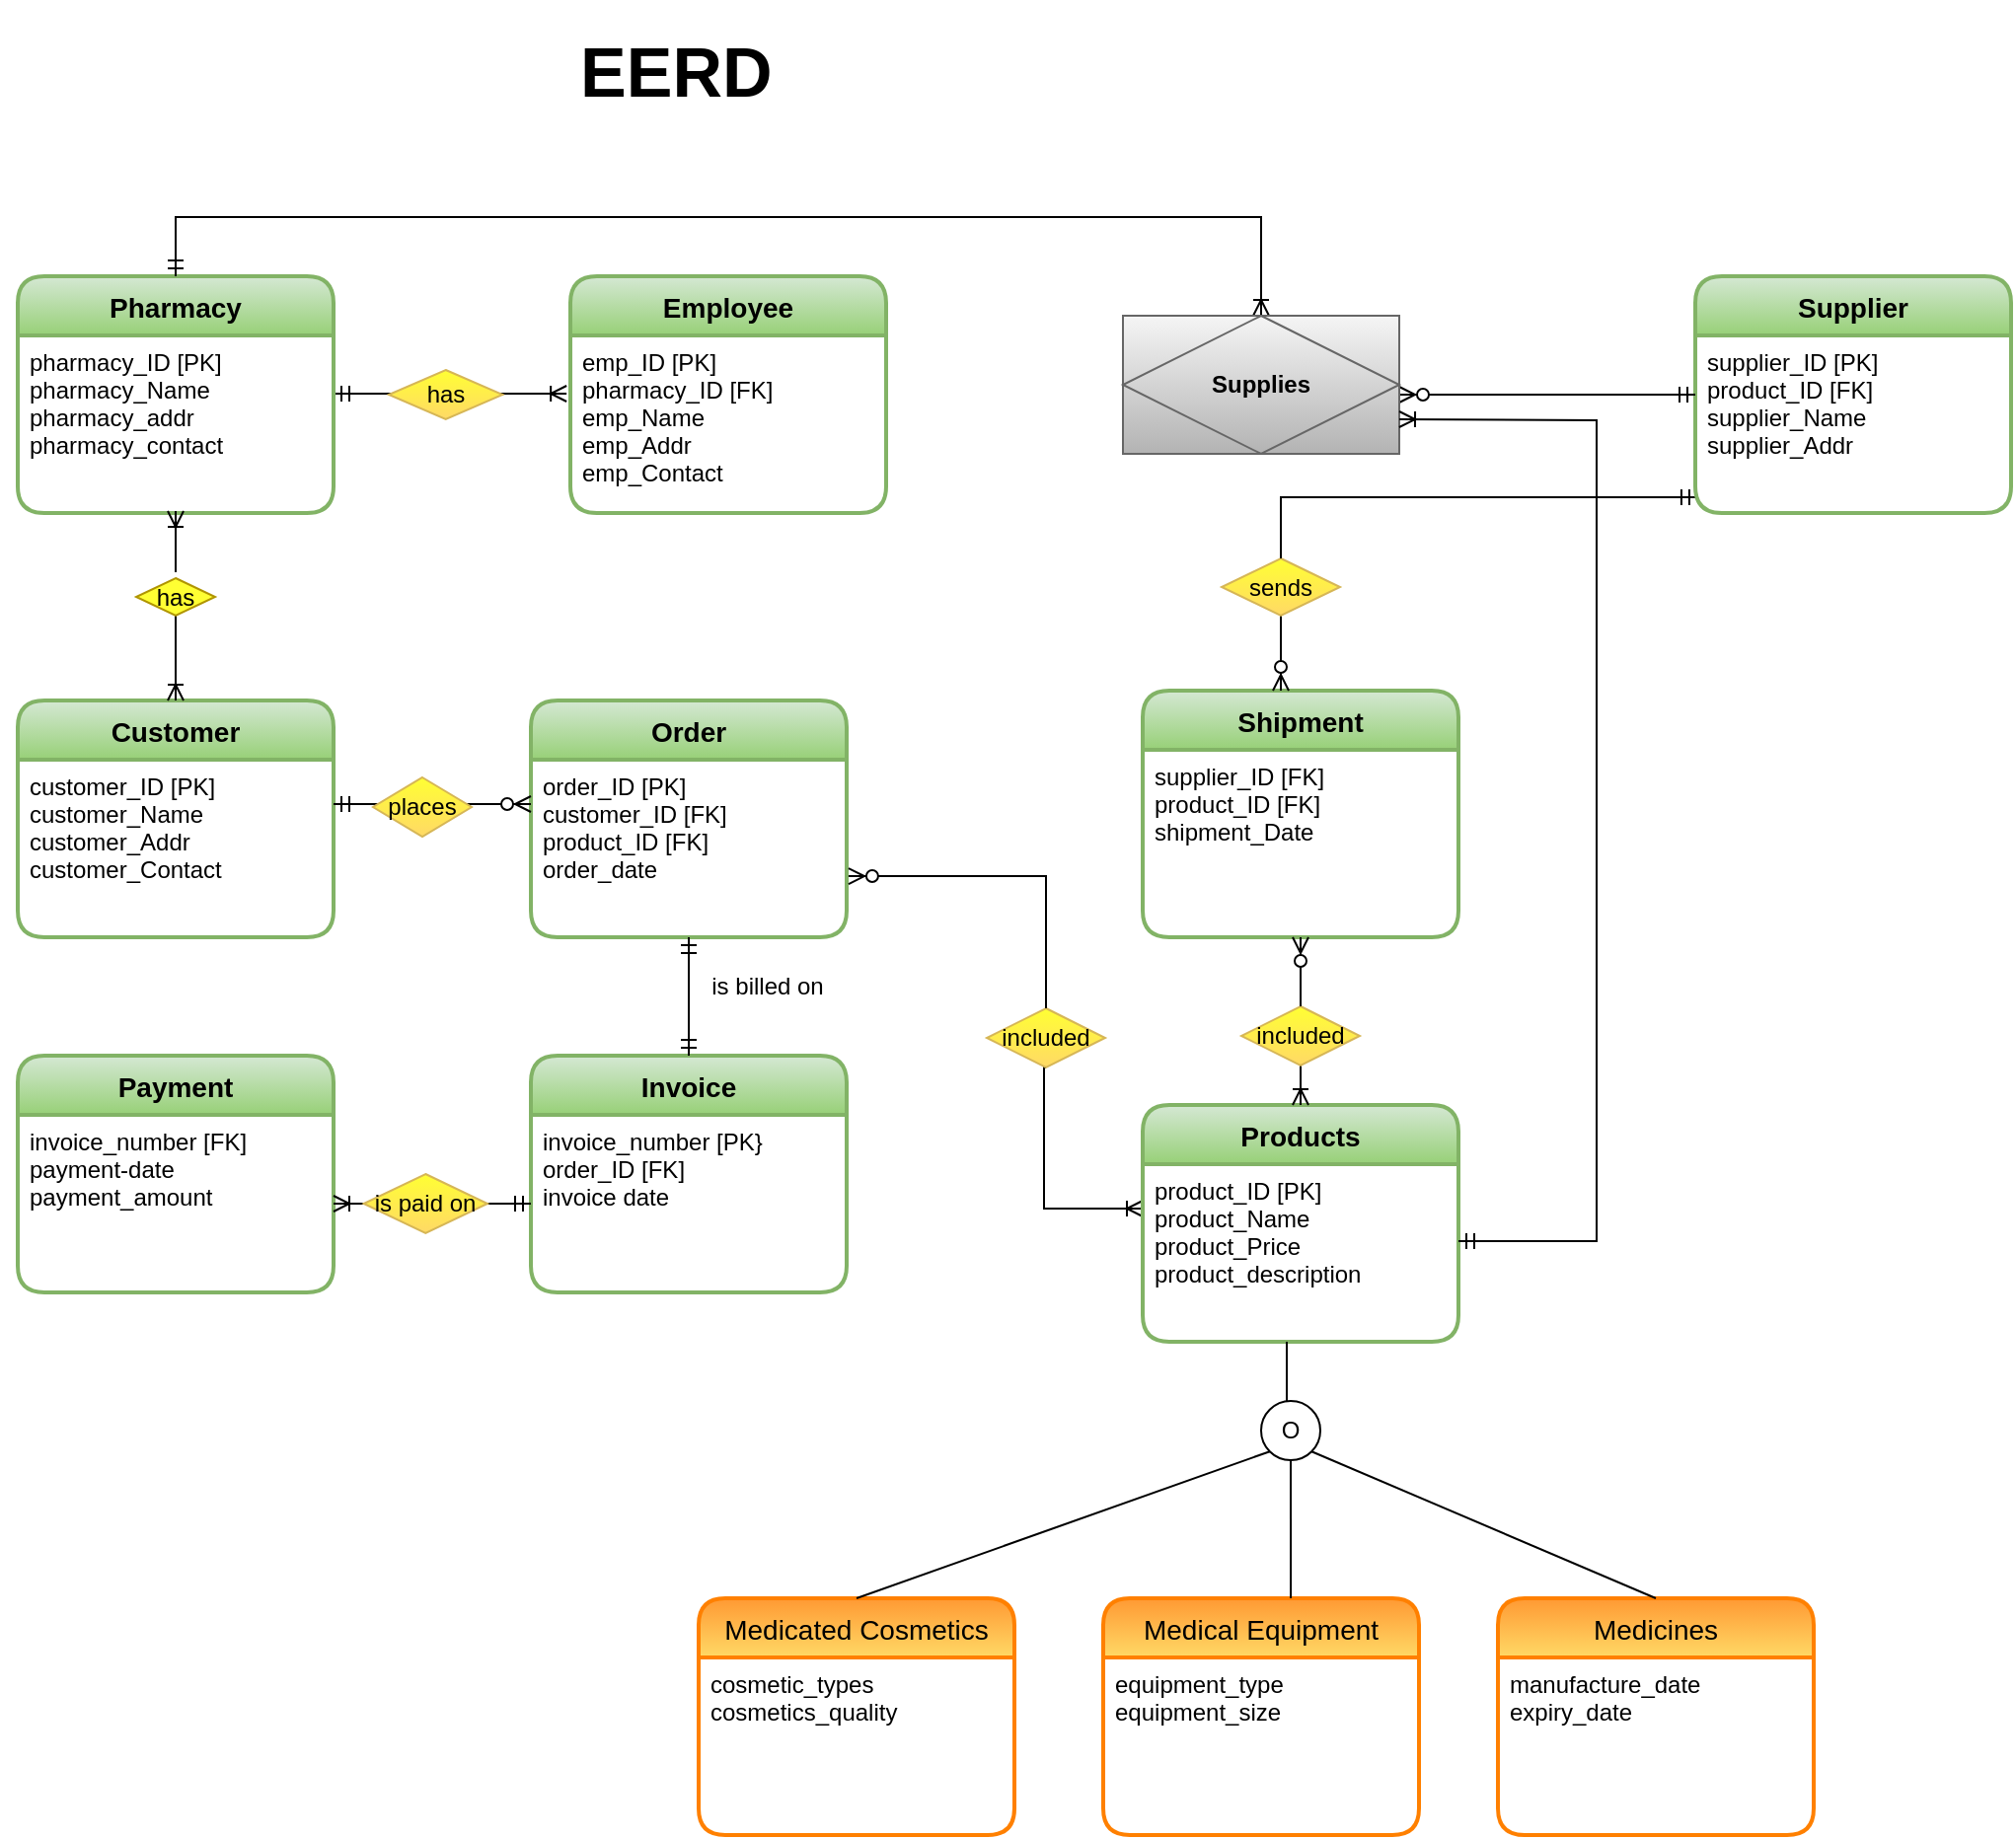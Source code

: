 <mxfile version="19.0.2" type="device"><diagram id="OstsESq_LBAc15XzKBE0" name="Page-1"><mxGraphModel dx="868" dy="460" grid="1" gridSize="10" guides="1" tooltips="1" connect="1" arrows="1" fold="1" page="1" pageScale="1" pageWidth="850" pageHeight="1100" math="0" shadow="0"><root><mxCell id="0"/><mxCell id="1" parent="0"/><mxCell id="mBW2v91sfHqVmB2cp0nP-24" value="" style="fontSize=12;html=1;endArrow=ERoneToMany;startArrow=ERmandOne;rounded=0;exitX=1;exitY=0.333;exitDx=0;exitDy=0;exitPerimeter=0;entryX=-0.012;entryY=0.333;entryDx=0;entryDy=0;entryPerimeter=0;" edge="1" parent="1"><mxGeometry width="100" height="100" relative="1" as="geometry"><mxPoint x="510" y="229.5" as="sourcePoint"/><mxPoint x="628.08" y="229.5" as="targetPoint"/><Array as="points"/></mxGeometry></mxCell><mxCell id="AjTF30WGyAITE8MM43f4-4" value="Employee" style="swimlane;childLayout=stackLayout;horizontal=1;startSize=30;horizontalStack=0;rounded=1;fontSize=14;fontStyle=1;strokeWidth=2;resizeParent=0;resizeLast=1;shadow=0;dashed=0;align=center;fillColor=#d5e8d4;strokeColor=#82b366;gradientColor=#97d077;" parent="1" vertex="1"><mxGeometry x="630" y="170" width="160" height="120" as="geometry"/></mxCell><mxCell id="AjTF30WGyAITE8MM43f4-5" value="emp_ID [PK]&#10;pharmacy_ID [FK]&#10;emp_Name&#10;emp_Addr&#10;emp_Contact&#10;" style="align=left;strokeColor=none;fillColor=none;spacingLeft=4;fontSize=12;verticalAlign=top;resizable=0;rotatable=0;part=1;" parent="AjTF30WGyAITE8MM43f4-4" vertex="1"><mxGeometry y="30" width="160" height="90" as="geometry"/></mxCell><mxCell id="AjTF30WGyAITE8MM43f4-13" value="Shipment" style="swimlane;childLayout=stackLayout;horizontal=1;startSize=30;horizontalStack=0;rounded=1;fontSize=14;fontStyle=1;strokeWidth=2;resizeParent=0;resizeLast=1;shadow=0;dashed=0;align=center;fillColor=#d5e8d4;strokeColor=#82b366;gradientColor=#97d077;" parent="1" vertex="1"><mxGeometry x="920" y="380" width="160" height="125" as="geometry"/></mxCell><mxCell id="AjTF30WGyAITE8MM43f4-14" value="supplier_ID [FK]&#10;product_ID [FK]&#10;shipment_Date" style="align=left;strokeColor=none;fillColor=none;spacingLeft=4;fontSize=12;verticalAlign=top;resizable=0;rotatable=0;part=1;" parent="AjTF30WGyAITE8MM43f4-13" vertex="1"><mxGeometry y="30" width="160" height="95" as="geometry"/></mxCell><mxCell id="AjTF30WGyAITE8MM43f4-15" value="Order" style="swimlane;childLayout=stackLayout;horizontal=1;startSize=30;horizontalStack=0;rounded=1;fontSize=14;fontStyle=1;strokeWidth=2;resizeParent=0;resizeLast=1;shadow=0;dashed=0;align=center;fillColor=#d5e8d4;strokeColor=#82b366;gradientColor=#97d077;" parent="1" vertex="1"><mxGeometry x="610" y="385" width="160" height="120" as="geometry"/></mxCell><mxCell id="AjTF30WGyAITE8MM43f4-16" value="order_ID [PK]&#10;customer_ID [FK]&#10;product_ID [FK]&#10;order_date" style="align=left;strokeColor=none;fillColor=none;spacingLeft=4;fontSize=12;verticalAlign=top;resizable=0;rotatable=0;part=1;" parent="AjTF30WGyAITE8MM43f4-15" vertex="1"><mxGeometry y="30" width="160" height="90" as="geometry"/></mxCell><mxCell id="AjTF30WGyAITE8MM43f4-20" value="" style="fontSize=12;html=1;endArrow=ERzeroToMany;startArrow=none;rounded=0;exitX=0.5;exitY=1;exitDx=0;exitDy=0;" parent="1" source="AjTF30WGyAITE8MM43f4-27" edge="1"><mxGeometry width="100" height="100" relative="1" as="geometry"><mxPoint x="990" y="322.5" as="sourcePoint"/><mxPoint x="990" y="380" as="targetPoint"/></mxGeometry></mxCell><mxCell id="AjTF30WGyAITE8MM43f4-22" value="" style="fontSize=12;html=1;endArrow=ERoneToMany;startArrow=none;rounded=0;edgeStyle=orthogonalEdgeStyle;exitX=0.5;exitY=1;exitDx=0;exitDy=0;entryX=0;entryY=0.25;entryDx=0;entryDy=0;" parent="1" source="AjTF30WGyAITE8MM43f4-66" target="AjTF30WGyAITE8MM43f4-47" edge="1"><mxGeometry width="100" height="100" relative="1" as="geometry"><mxPoint x="750" y="460" as="sourcePoint"/><mxPoint x="890" y="640" as="targetPoint"/><Array as="points"><mxPoint x="870" y="643"/></Array></mxGeometry></mxCell><mxCell id="AjTF30WGyAITE8MM43f4-34" value="Customer" style="swimlane;childLayout=stackLayout;horizontal=1;startSize=30;horizontalStack=0;rounded=1;fontSize=14;fontStyle=1;strokeWidth=2;resizeParent=0;resizeLast=1;shadow=0;dashed=0;align=center;fillColor=#d5e8d4;gradientColor=#97d077;strokeColor=#82b366;" parent="1" vertex="1"><mxGeometry x="350" y="385" width="160" height="120" as="geometry"/></mxCell><mxCell id="AjTF30WGyAITE8MM43f4-35" value="customer_ID [PK]&#10;customer_Name&#10;customer_Addr&#10;customer_Contact" style="align=left;strokeColor=none;fillColor=none;spacingLeft=4;fontSize=12;verticalAlign=top;resizable=0;rotatable=0;part=1;" parent="AjTF30WGyAITE8MM43f4-34" vertex="1"><mxGeometry y="30" width="160" height="90" as="geometry"/></mxCell><mxCell id="AjTF30WGyAITE8MM43f4-27" value="sends" style="shape=rhombus;perimeter=rhombusPerimeter;whiteSpace=wrap;html=1;align=center;fillColor=#FFFF33;strokeColor=#d6b656;gradientColor=#ffd966;" parent="1" vertex="1"><mxGeometry x="960" y="313" width="60" height="29" as="geometry"/></mxCell><mxCell id="AjTF30WGyAITE8MM43f4-45" value="" style="fontSize=12;html=1;endArrow=none;startArrow=ERmandOne;rounded=0;exitX=0.006;exitY=0.911;exitDx=0;exitDy=0;entryX=0.5;entryY=0;entryDx=0;entryDy=0;exitPerimeter=0;" parent="1" source="mBW2v91sfHqVmB2cp0nP-26" target="AjTF30WGyAITE8MM43f4-27" edge="1"><mxGeometry width="100" height="100" relative="1" as="geometry"><mxPoint x="990" y="290" as="sourcePoint"/><mxPoint x="980" y="280" as="targetPoint"/><Array as="points"><mxPoint x="990" y="282"/></Array></mxGeometry></mxCell><mxCell id="AjTF30WGyAITE8MM43f4-46" value="Products" style="swimlane;childLayout=stackLayout;horizontal=1;startSize=30;horizontalStack=0;rounded=1;fontSize=14;fontStyle=1;strokeWidth=2;resizeParent=0;resizeLast=1;shadow=0;dashed=0;align=center;fillColor=#d5e8d4;strokeColor=#82b366;gradientColor=#97d077;" parent="1" vertex="1"><mxGeometry x="920" y="590" width="160" height="120" as="geometry"/></mxCell><mxCell id="AjTF30WGyAITE8MM43f4-47" value="product_ID [PK]&#10;product_Name&#10;product_Price&#10;product_description" style="align=left;strokeColor=none;fillColor=none;spacingLeft=4;fontSize=12;verticalAlign=top;resizable=0;rotatable=0;part=1;" parent="AjTF30WGyAITE8MM43f4-46" vertex="1"><mxGeometry y="30" width="160" height="90" as="geometry"/></mxCell><mxCell id="AjTF30WGyAITE8MM43f4-58" value="" style="fontSize=12;html=1;endArrow=ERzeroToMany;startArrow=ERmandOne;rounded=0;entryX=0;entryY=0.25;entryDx=0;entryDy=0;exitX=1;exitY=0.25;exitDx=0;exitDy=0;" parent="1" source="AjTF30WGyAITE8MM43f4-35" target="AjTF30WGyAITE8MM43f4-16" edge="1"><mxGeometry width="100" height="100" relative="1" as="geometry"><mxPoint x="505" y="474" as="sourcePoint"/><mxPoint x="605" y="374" as="targetPoint"/></mxGeometry></mxCell><mxCell id="AjTF30WGyAITE8MM43f4-56" value="places" style="shape=rhombus;perimeter=rhombusPerimeter;whiteSpace=wrap;html=1;align=center;rotation=0;fillColor=#FFFF33;strokeColor=#d6b656;gradientColor=#ffd966;strokeWidth=1;perimeterSpacing=1;" parent="1" vertex="1"><mxGeometry x="530" y="424" width="50" height="30" as="geometry"/></mxCell><mxCell id="AjTF30WGyAITE8MM43f4-66" value="included" style="shape=rhombus;perimeter=rhombusPerimeter;whiteSpace=wrap;html=1;align=center;fillColor=#FFFF33;strokeColor=#d6b656;gradientColor=#ffd966;" parent="1" vertex="1"><mxGeometry x="841" y="541" width="60" height="30" as="geometry"/></mxCell><mxCell id="AjTF30WGyAITE8MM43f4-67" value="" style="fontSize=12;html=1;endArrow=none;startArrow=ERzeroToMany;rounded=0;edgeStyle=orthogonalEdgeStyle;exitX=1.006;exitY=0.656;exitDx=0;exitDy=0;exitPerimeter=0;entryX=0.5;entryY=0;entryDx=0;entryDy=0;" parent="1" source="AjTF30WGyAITE8MM43f4-16" target="AjTF30WGyAITE8MM43f4-66" edge="1"><mxGeometry width="100" height="100" relative="1" as="geometry"><mxPoint x="770.96" y="420.04" as="sourcePoint"/><mxPoint x="920" y="642.5" as="targetPoint"/><Array as="points"/></mxGeometry></mxCell><mxCell id="AjTF30WGyAITE8MM43f4-69" value="" style="fontSize=12;html=1;endArrow=ERoneToMany;startArrow=none;rounded=0;exitX=0.5;exitY=1;exitDx=0;exitDy=0;entryX=0.5;entryY=0;entryDx=0;entryDy=0;" parent="1" source="AjTF30WGyAITE8MM43f4-68" target="AjTF30WGyAITE8MM43f4-46" edge="1"><mxGeometry width="100" height="100" relative="1" as="geometry"><mxPoint x="820" y="660" as="sourcePoint"/><mxPoint x="920" y="560" as="targetPoint"/></mxGeometry></mxCell><mxCell id="AjTF30WGyAITE8MM43f4-68" value="included" style="shape=rhombus;perimeter=rhombusPerimeter;whiteSpace=wrap;html=1;align=center;fillColor=#FFFF33;strokeColor=#d6b656;gradientColor=#ffd966;" parent="1" vertex="1"><mxGeometry x="970" y="540" width="60" height="30" as="geometry"/></mxCell><mxCell id="AjTF30WGyAITE8MM43f4-70" value="" style="fontSize=12;html=1;endArrow=none;startArrow=ERzeroToMany;rounded=0;exitX=0.5;exitY=1;exitDx=0;exitDy=0;entryX=0.5;entryY=0;entryDx=0;entryDy=0;" parent="1" source="AjTF30WGyAITE8MM43f4-14" target="AjTF30WGyAITE8MM43f4-68" edge="1"><mxGeometry width="100" height="100" relative="1" as="geometry"><mxPoint x="1000" y="505" as="sourcePoint"/><mxPoint x="1000" y="590" as="targetPoint"/></mxGeometry></mxCell><mxCell id="AjTF30WGyAITE8MM43f4-77" value="Medicated Cosmetics" style="swimlane;childLayout=stackLayout;horizontal=1;startSize=30;horizontalStack=0;rounded=1;fontSize=14;fontStyle=0;strokeWidth=2;resizeParent=0;resizeLast=1;shadow=0;dashed=0;align=center;fillColor=#FF9933;strokeColor=#FF8000;gradientColor=#ffd966;" parent="1" vertex="1"><mxGeometry x="695" y="840" width="160" height="120" as="geometry"/></mxCell><mxCell id="AjTF30WGyAITE8MM43f4-78" value="cosmetic_types&#10;cosmetics_quality" style="align=left;strokeColor=none;fillColor=none;spacingLeft=4;fontSize=12;verticalAlign=top;resizable=0;rotatable=0;part=1;" parent="AjTF30WGyAITE8MM43f4-77" vertex="1"><mxGeometry y="30" width="160" height="90" as="geometry"/></mxCell><mxCell id="AjTF30WGyAITE8MM43f4-79" value="Medical Equipment" style="swimlane;childLayout=stackLayout;horizontal=1;startSize=30;horizontalStack=0;rounded=1;fontSize=14;fontStyle=0;strokeWidth=2;resizeParent=0;resizeLast=1;shadow=0;dashed=0;align=center;fillColor=#FF9933;strokeColor=#FF8000;gradientColor=#ffd966;" parent="1" vertex="1"><mxGeometry x="900" y="840" width="160" height="120" as="geometry"/></mxCell><mxCell id="AjTF30WGyAITE8MM43f4-80" value="equipment_type&#10;equipment_size&#10;&#10;" style="align=left;strokeColor=none;fillColor=none;spacingLeft=4;fontSize=12;verticalAlign=top;resizable=0;rotatable=0;part=1;" parent="AjTF30WGyAITE8MM43f4-79" vertex="1"><mxGeometry y="30" width="160" height="90" as="geometry"/></mxCell><mxCell id="AjTF30WGyAITE8MM43f4-81" value="Medicines" style="swimlane;childLayout=stackLayout;horizontal=1;startSize=30;horizontalStack=0;rounded=1;fontSize=14;fontStyle=0;strokeWidth=2;resizeParent=0;resizeLast=1;shadow=0;dashed=0;align=center;fillColor=#FF9933;strokeColor=#FF8000;gradientColor=#ffd966;" parent="1" vertex="1"><mxGeometry x="1100" y="840" width="160" height="120" as="geometry"/></mxCell><mxCell id="AjTF30WGyAITE8MM43f4-82" value="manufacture_date&#10;expiry_date" style="align=left;strokeColor=none;fillColor=none;spacingLeft=4;fontSize=12;verticalAlign=top;resizable=0;rotatable=0;part=1;" parent="AjTF30WGyAITE8MM43f4-81" vertex="1"><mxGeometry y="30" width="160" height="90" as="geometry"/></mxCell><mxCell id="AjTF30WGyAITE8MM43f4-84" value="" style="endArrow=none;html=1;rounded=0;" parent="1" edge="1"><mxGeometry width="50" height="50" relative="1" as="geometry"><mxPoint x="993" y="740" as="sourcePoint"/><mxPoint x="993" y="710" as="targetPoint"/></mxGeometry></mxCell><mxCell id="AjTF30WGyAITE8MM43f4-85" value="O" style="ellipse;whiteSpace=wrap;html=1;aspect=fixed;strokeWidth=1;" parent="1" vertex="1"><mxGeometry x="980" y="740" width="30" height="30" as="geometry"/></mxCell><mxCell id="AjTF30WGyAITE8MM43f4-87" value="" style="endArrow=none;html=1;rounded=0;entryX=0;entryY=1;entryDx=0;entryDy=0;exitX=0.5;exitY=0;exitDx=0;exitDy=0;" parent="1" source="AjTF30WGyAITE8MM43f4-77" target="AjTF30WGyAITE8MM43f4-85" edge="1"><mxGeometry width="50" height="50" relative="1" as="geometry"><mxPoint x="780" y="840" as="sourcePoint"/><mxPoint x="850" y="750" as="targetPoint"/></mxGeometry></mxCell><mxCell id="AjTF30WGyAITE8MM43f4-88" value="" style="endArrow=none;html=1;rounded=0;exitX=0.594;exitY=0;exitDx=0;exitDy=0;exitPerimeter=0;entryX=0.5;entryY=1;entryDx=0;entryDy=0;" parent="1" source="AjTF30WGyAITE8MM43f4-79" target="AjTF30WGyAITE8MM43f4-85" edge="1"><mxGeometry width="50" height="50" relative="1" as="geometry"><mxPoint x="800" y="800" as="sourcePoint"/><mxPoint x="990" y="770" as="targetPoint"/></mxGeometry></mxCell><mxCell id="AjTF30WGyAITE8MM43f4-89" value="" style="endArrow=none;html=1;rounded=0;exitX=0.5;exitY=0;exitDx=0;exitDy=0;entryX=1;entryY=1;entryDx=0;entryDy=0;" parent="1" source="AjTF30WGyAITE8MM43f4-81" target="AjTF30WGyAITE8MM43f4-85" edge="1"><mxGeometry width="50" height="50" relative="1" as="geometry"><mxPoint x="800" y="800" as="sourcePoint"/><mxPoint x="850" y="750" as="targetPoint"/></mxGeometry></mxCell><mxCell id="AjTF30WGyAITE8MM43f4-93" value="&lt;h1&gt;&lt;font style=&quot;font-size: 35px;&quot;&gt;EERD&lt;/font&gt;&lt;/h1&gt;" style="text;html=1;strokeColor=none;fillColor=none;spacing=5;spacingTop=-20;whiteSpace=wrap;overflow=hidden;rounded=0;" parent="1" vertex="1"><mxGeometry x="630" y="40" width="140" height="60" as="geometry"/></mxCell><mxCell id="mBW2v91sfHqVmB2cp0nP-1" value="Pharmacy" style="swimlane;childLayout=stackLayout;horizontal=1;startSize=30;horizontalStack=0;rounded=1;fontSize=14;fontStyle=1;strokeWidth=2;resizeParent=0;resizeLast=1;shadow=0;dashed=0;align=center;fillColor=#d5e8d4;strokeColor=#82b366;gradientColor=#97d077;" vertex="1" parent="1"><mxGeometry x="350" y="170" width="160" height="120" as="geometry"/></mxCell><mxCell id="mBW2v91sfHqVmB2cp0nP-2" value="pharmacy_ID [PK]&#10;pharmacy_Name&#10;pharmacy_addr&#10;pharmacy_contact&#10;&#10;" style="align=left;strokeColor=none;fillColor=none;spacingLeft=4;fontSize=12;verticalAlign=top;resizable=0;rotatable=0;part=1;" vertex="1" parent="mBW2v91sfHqVmB2cp0nP-1"><mxGeometry y="30" width="160" height="90" as="geometry"/></mxCell><mxCell id="mBW2v91sfHqVmB2cp0nP-7" value="" style="fontSize=12;html=1;endArrow=ERoneToMany;startArrow=none;rounded=0;entryX=0.5;entryY=1;entryDx=0;entryDy=0;exitX=0.5;exitY=0;exitDx=0;exitDy=0;" edge="1" parent="1"><mxGeometry width="100" height="100" relative="1" as="geometry"><mxPoint x="430" y="320" as="sourcePoint"/><mxPoint x="430" y="289" as="targetPoint"/></mxGeometry></mxCell><mxCell id="mBW2v91sfHqVmB2cp0nP-9" value="" style="fontSize=12;html=1;endArrow=none;startArrow=ERoneToMany;rounded=0;exitX=0.5;exitY=0;exitDx=0;exitDy=0;" edge="1" parent="1" source="AjTF30WGyAITE8MM43f4-34"><mxGeometry width="100" height="100" relative="1" as="geometry"><mxPoint x="429.5" y="361" as="sourcePoint"/><mxPoint x="430" y="340" as="targetPoint"/></mxGeometry></mxCell><mxCell id="mBW2v91sfHqVmB2cp0nP-10" value="has" style="shape=rhombus;perimeter=rhombusPerimeter;whiteSpace=wrap;html=1;align=center;fillColor=#FFFF33;strokeColor=#B09500;fontColor=#000000;" vertex="1" parent="1"><mxGeometry x="410" y="323" width="40" height="19" as="geometry"/></mxCell><mxCell id="mBW2v91sfHqVmB2cp0nP-11" value="Payment" style="swimlane;childLayout=stackLayout;horizontal=1;startSize=30;horizontalStack=0;rounded=1;fontSize=14;fontStyle=1;strokeWidth=2;resizeParent=0;resizeLast=1;shadow=0;dashed=0;align=center;fillColor=#d5e8d4;strokeColor=#82b366;gradientColor=#97d077;" vertex="1" parent="1"><mxGeometry x="350" y="565" width="160" height="120" as="geometry"/></mxCell><mxCell id="mBW2v91sfHqVmB2cp0nP-12" value="invoice_number [FK]&#10;payment-date&#10;payment_amount" style="align=left;strokeColor=none;fillColor=none;spacingLeft=4;fontSize=12;verticalAlign=top;resizable=0;rotatable=0;part=1;" vertex="1" parent="mBW2v91sfHqVmB2cp0nP-11"><mxGeometry y="30" width="160" height="90" as="geometry"/></mxCell><mxCell id="mBW2v91sfHqVmB2cp0nP-13" style="edgeStyle=none;rounded=0;orthogonalLoop=1;jettySize=auto;html=1;entryX=-0.006;entryY=0.622;entryDx=0;entryDy=0;entryPerimeter=0;elbow=vertical;" edge="1" parent="mBW2v91sfHqVmB2cp0nP-11" source="mBW2v91sfHqVmB2cp0nP-12" target="mBW2v91sfHqVmB2cp0nP-12"><mxGeometry relative="1" as="geometry"/></mxCell><mxCell id="mBW2v91sfHqVmB2cp0nP-14" value="Invoice" style="swimlane;childLayout=stackLayout;horizontal=1;startSize=30;horizontalStack=0;rounded=1;fontSize=14;fontStyle=1;strokeWidth=2;resizeParent=0;resizeLast=1;shadow=0;dashed=0;align=center;fillColor=#d5e8d4;gradientColor=#97d077;strokeColor=#82b366;" vertex="1" parent="1"><mxGeometry x="610" y="565" width="160" height="120" as="geometry"/></mxCell><mxCell id="mBW2v91sfHqVmB2cp0nP-15" value="invoice_number [PK}&#10;order_ID [FK]&#10;invoice date" style="align=left;strokeColor=none;fillColor=none;spacingLeft=4;fontSize=12;verticalAlign=top;resizable=0;rotatable=0;part=1;" vertex="1" parent="mBW2v91sfHqVmB2cp0nP-14"><mxGeometry y="30" width="160" height="90" as="geometry"/></mxCell><mxCell id="mBW2v91sfHqVmB2cp0nP-16" value="" style="fontSize=12;html=1;endArrow=ERmandOne;startArrow=ERmandOne;rounded=0;entryX=0.5;entryY=1;entryDx=0;entryDy=0;exitX=0.5;exitY=0;exitDx=0;exitDy=0;" edge="1" parent="1" source="mBW2v91sfHqVmB2cp0nP-14"><mxGeometry width="100" height="100" relative="1" as="geometry"><mxPoint x="620" y="685" as="sourcePoint"/><mxPoint x="690" y="505" as="targetPoint"/></mxGeometry></mxCell><mxCell id="mBW2v91sfHqVmB2cp0nP-17" value="" style="fontSize=12;html=1;endArrow=ERoneToMany;startArrow=ERmandOne;rounded=0;entryX=1;entryY=0.5;entryDx=0;entryDy=0;exitX=0;exitY=0.5;exitDx=0;exitDy=0;" edge="1" parent="1" source="mBW2v91sfHqVmB2cp0nP-15" target="mBW2v91sfHqVmB2cp0nP-12"><mxGeometry width="100" height="100" relative="1" as="geometry"><mxPoint x="660" y="755" as="sourcePoint"/><mxPoint x="535" y="775" as="targetPoint"/></mxGeometry></mxCell><mxCell id="mBW2v91sfHqVmB2cp0nP-18" value="is billed on" style="text;html=1;strokeColor=none;fillColor=none;align=center;verticalAlign=middle;whiteSpace=wrap;rounded=0;" vertex="1" parent="1"><mxGeometry x="700" y="515" width="60" height="30" as="geometry"/></mxCell><mxCell id="mBW2v91sfHqVmB2cp0nP-19" value="is paid on" style="shape=rhombus;perimeter=rhombusPerimeter;whiteSpace=wrap;html=1;align=center;fillColor=#FFFF33;gradientColor=#ffd966;strokeColor=#d6b656;" vertex="1" parent="1"><mxGeometry x="525.29" y="625" width="62.71" height="30" as="geometry"/></mxCell><mxCell id="mBW2v91sfHqVmB2cp0nP-23" value="has" style="shape=rhombus;perimeter=rhombusPerimeter;whiteSpace=wrap;html=1;align=center;fillColor=#FFFF33;strokeColor=#d6b656;gradientColor=#ffd966;" vertex="1" parent="1"><mxGeometry x="538" y="217.5" width="57.71" height="25" as="geometry"/></mxCell><mxCell id="mBW2v91sfHqVmB2cp0nP-25" value="Supplier" style="swimlane;childLayout=stackLayout;horizontal=1;startSize=30;horizontalStack=0;rounded=1;fontSize=14;fontStyle=1;strokeWidth=2;resizeParent=0;resizeLast=1;shadow=0;dashed=0;align=center;fillColor=#d5e8d4;gradientColor=#97d077;strokeColor=#82b366;" vertex="1" parent="1"><mxGeometry x="1200" y="170" width="160" height="120" as="geometry"/></mxCell><mxCell id="mBW2v91sfHqVmB2cp0nP-26" value="supplier_ID [PK]&#10;product_ID [FK]&#10;supplier_Name&#10;supplier_Addr&#10;&#10;" style="align=left;strokeColor=none;fillColor=none;spacingLeft=4;fontSize=12;verticalAlign=top;resizable=0;rotatable=0;part=1;" vertex="1" parent="mBW2v91sfHqVmB2cp0nP-25"><mxGeometry y="30" width="160" height="90" as="geometry"/></mxCell><mxCell id="mBW2v91sfHqVmB2cp0nP-31" value="" style="fontSize=12;html=1;endArrow=ERzeroToMany;startArrow=ERmandOne;rounded=0;entryX=1;entryY=0.5;entryDx=0;entryDy=0;" edge="1" parent="1"><mxGeometry width="100" height="100" relative="1" as="geometry"><mxPoint x="1200" y="230" as="sourcePoint"/><mxPoint x="1050" y="230" as="targetPoint"/></mxGeometry></mxCell><mxCell id="mBW2v91sfHqVmB2cp0nP-32" value="" style="fontSize=12;html=1;endArrow=ERoneToMany;startArrow=ERmandOne;rounded=0;entryX=0.5;entryY=0;entryDx=0;entryDy=0;exitX=0.5;exitY=0;exitDx=0;exitDy=0;" edge="1" parent="1" source="mBW2v91sfHqVmB2cp0nP-1"><mxGeometry width="100" height="100" relative="1" as="geometry"><mxPoint x="470" y="140" as="sourcePoint"/><mxPoint x="980" y="190" as="targetPoint"/><Array as="points"><mxPoint x="430" y="140"/><mxPoint x="980" y="140"/></Array></mxGeometry></mxCell><mxCell id="mBW2v91sfHqVmB2cp0nP-33" value="&lt;b&gt;Supplies&lt;/b&gt;" style="shape=associativeEntity;whiteSpace=wrap;html=1;align=center;fillColor=#f5f5f5;strokeColor=#666666;gradientColor=#b3b3b3;" vertex="1" parent="1"><mxGeometry x="910" y="190" width="140" height="70" as="geometry"/></mxCell><mxCell id="mBW2v91sfHqVmB2cp0nP-35" value="" style="fontSize=12;html=1;endArrow=ERoneToMany;startArrow=ERmandOne;rounded=0;entryX=1;entryY=0.75;entryDx=0;entryDy=0;" edge="1" parent="1" target="mBW2v91sfHqVmB2cp0nP-33"><mxGeometry width="100" height="100" relative="1" as="geometry"><mxPoint x="1080" y="659" as="sourcePoint"/><mxPoint x="1150" y="250" as="targetPoint"/><Array as="points"><mxPoint x="1150" y="659"/><mxPoint x="1150" y="243"/></Array></mxGeometry></mxCell></root></mxGraphModel></diagram></mxfile>